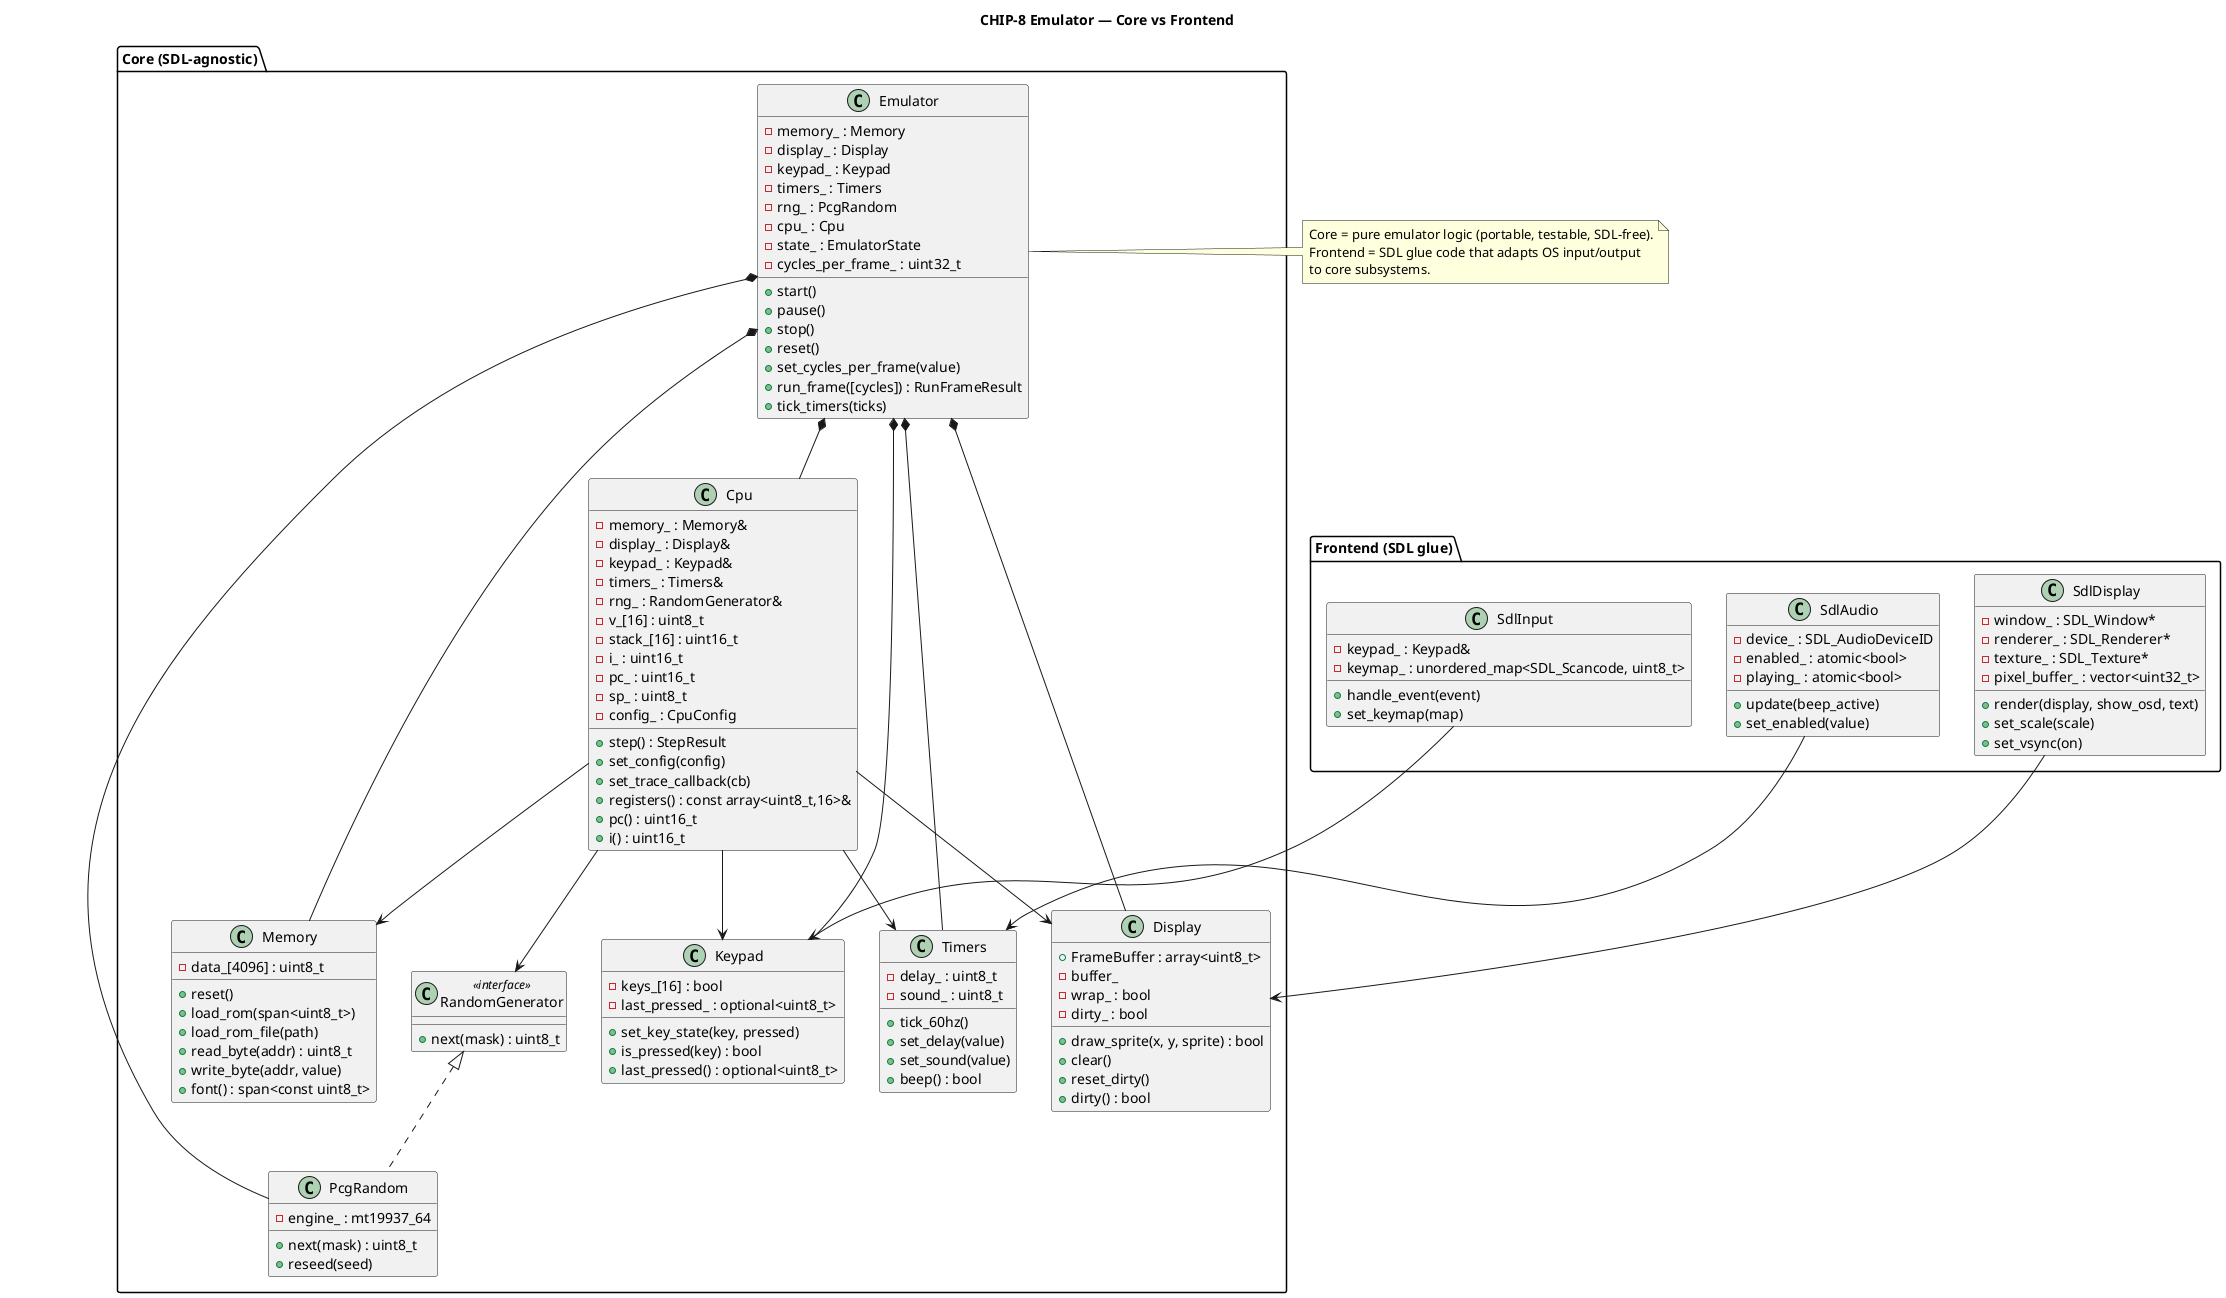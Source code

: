 @startuml
title CHIP-8 Emulator — Core vs Frontend

package "Core (SDL-agnostic)" {
  class Memory {
    - data_[4096] : uint8_t
    + reset()
    + load_rom(span<uint8_t>)
    + load_rom_file(path)
    + read_byte(addr) : uint8_t
    + write_byte(addr, value)
    + font() : span<const uint8_t>
  }

  class Display {
    + FrameBuffer : array<uint8_t>
    - buffer_
    - wrap_ : bool
    - dirty_ : bool
    + draw_sprite(x, y, sprite) : bool
    + clear()
    + reset_dirty()
    + dirty() : bool
  }

  class Keypad {
    - keys_[16] : bool
    - last_pressed_ : optional<uint8_t>
    + set_key_state(key, pressed)
    + is_pressed(key) : bool
    + last_pressed() : optional<uint8_t>
  }

  class Timers {
    - delay_ : uint8_t
    - sound_ : uint8_t
    + tick_60hz()
    + set_delay(value)
    + set_sound(value)
    + beep() : bool
  }

  class RandomGenerator <<interface>> {
    + next(mask) : uint8_t
  }

  class PcgRandom {
    - engine_ : mt19937_64
    + next(mask) : uint8_t
    + reseed(seed)
  }
  RandomGenerator <|.. PcgRandom

  class Cpu {
    - memory_ : Memory&
    - display_ : Display&
    - keypad_ : Keypad&
    - timers_ : Timers&
    - rng_ : RandomGenerator&
    - v_[16] : uint8_t
    - stack_[16] : uint16_t
    - i_ : uint16_t
    - pc_ : uint16_t
    - sp_ : uint8_t
    - config_ : CpuConfig
    + step() : StepResult
    + set_config(config)
    + set_trace_callback(cb)
    + registers() : const array<uint8_t,16>&
    + pc() : uint16_t
    + i() : uint16_t
  }

  class Emulator {
    - memory_ : Memory
    - display_ : Display
    - keypad_ : Keypad
    - timers_ : Timers
    - rng_ : PcgRandom
    - cpu_ : Cpu
    - state_ : EmulatorState
    - cycles_per_frame_ : uint32_t
    + start()
    + pause()
    + stop()
    + reset()
    + set_cycles_per_frame(value)
    + run_frame([cycles]) : RunFrameResult
    + tick_timers(ticks)
  }

  ' CPU directly uses core subsystems:
  Cpu --> Memory
  Cpu --> Display
  Cpu --> Keypad
  Cpu --> Timers
  Cpu --> RandomGenerator

  ' Emulator owns the subsystems and CPU:
  Emulator *-- Memory
  Emulator *-- Display
  Emulator *-- Keypad
  Emulator *-- Timers
  Emulator *-- PcgRandom
  Emulator *-- Cpu
}

package "Frontend (SDL glue)" {
  class SdlDisplay {
    - window_ : SDL_Window*
    - renderer_ : SDL_Renderer*
    - texture_ : SDL_Texture*
    - pixel_buffer_ : vector<uint32_t>
    + render(display, show_osd, text)
    + set_scale(scale)
    + set_vsync(on)
  }

  class SdlInput {
    - keypad_ : Keypad&
    - keymap_ : unordered_map<SDL_Scancode, uint8_t>
    + handle_event(event)
    + set_keymap(map)
  }

  class SdlAudio {
    - device_ : SDL_AudioDeviceID
    - enabled_ : atomic<bool>
    - playing_ : atomic<bool>
    + update(beep_active)
    + set_enabled(value)
  }

  ' Frontend integrates with Core
  SdlDisplay --> Display
  SdlInput --> Keypad
  SdlAudio --> Timers
}

note right of Emulator
Core = pure emulator logic (portable, testable, SDL-free).
Frontend = SDL glue code that adapts OS input/output
to core subsystems.
end note
@enduml
